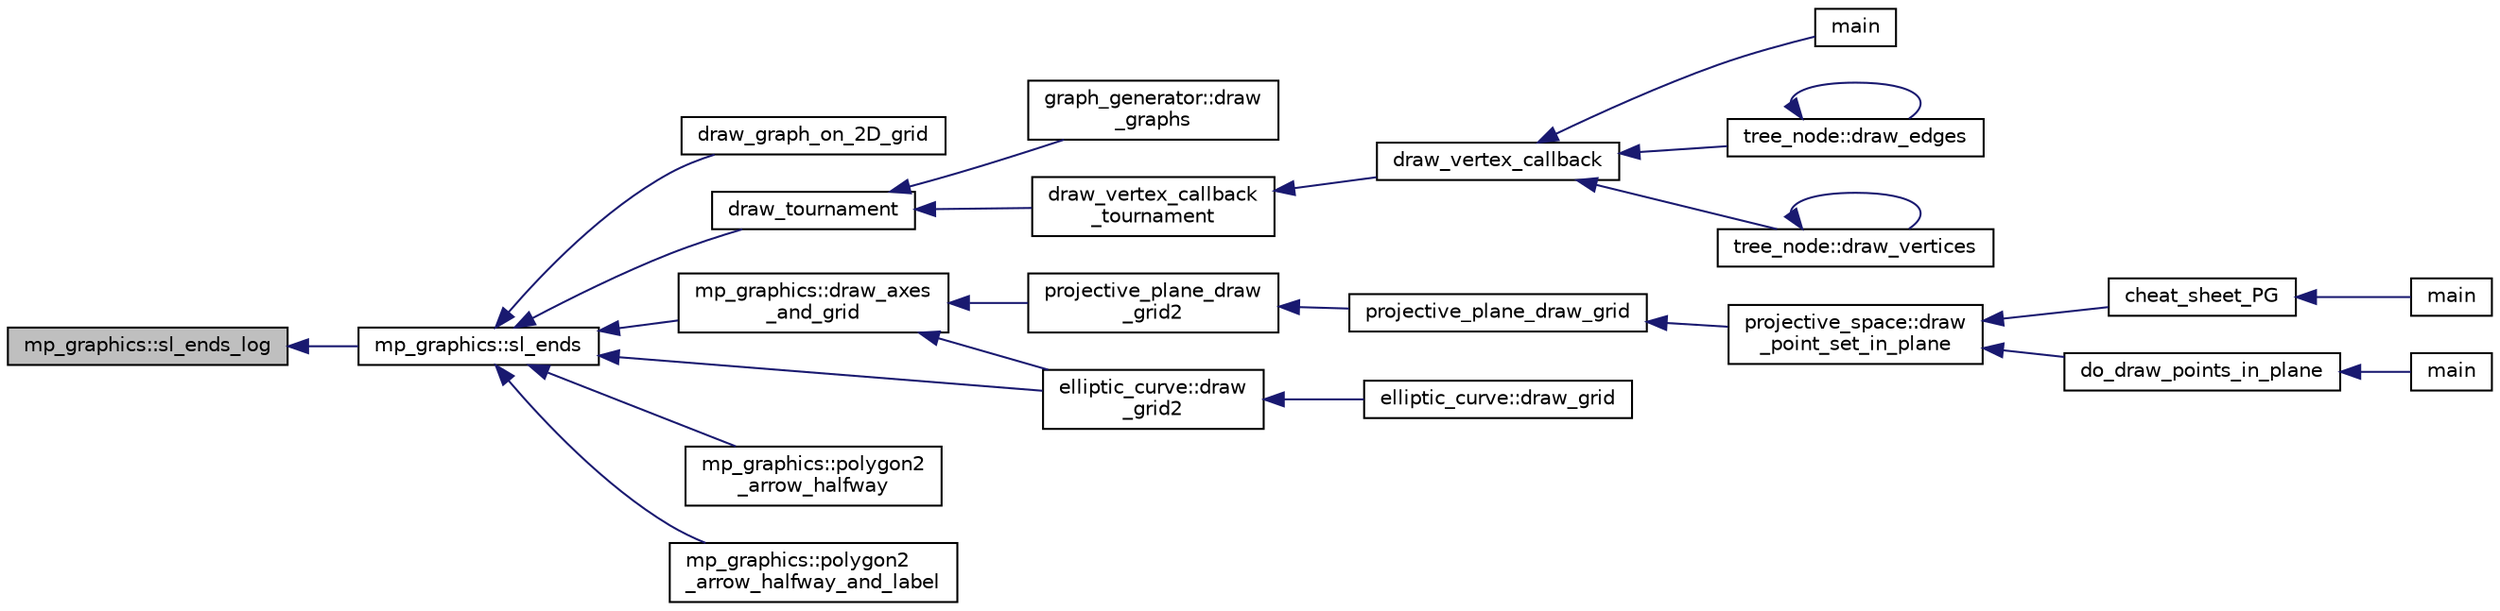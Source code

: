 digraph "mp_graphics::sl_ends_log"
{
  edge [fontname="Helvetica",fontsize="10",labelfontname="Helvetica",labelfontsize="10"];
  node [fontname="Helvetica",fontsize="10",shape=record];
  rankdir="LR";
  Node7097 [label="mp_graphics::sl_ends_log",height=0.2,width=0.4,color="black", fillcolor="grey75", style="filled", fontcolor="black"];
  Node7097 -> Node7098 [dir="back",color="midnightblue",fontsize="10",style="solid",fontname="Helvetica"];
  Node7098 [label="mp_graphics::sl_ends",height=0.2,width=0.4,color="black", fillcolor="white", style="filled",URL="$da/d2c/classmp__graphics.html#a555d8a360035bd043aedba1563107551"];
  Node7098 -> Node7099 [dir="back",color="midnightblue",fontsize="10",style="solid",fontname="Helvetica"];
  Node7099 [label="draw_graph_on_2D_grid",height=0.2,width=0.4,color="black", fillcolor="white", style="filled",URL="$d7/d04/graphics_8h.html#af1fb7eed73ca4b08ce41329c6b843f6b"];
  Node7098 -> Node7100 [dir="back",color="midnightblue",fontsize="10",style="solid",fontname="Helvetica"];
  Node7100 [label="draw_tournament",height=0.2,width=0.4,color="black", fillcolor="white", style="filled",URL="$d7/d04/graphics_8h.html#abdcf81159ed67c2b19501ea77dbbf6c9"];
  Node7100 -> Node7101 [dir="back",color="midnightblue",fontsize="10",style="solid",fontname="Helvetica"];
  Node7101 [label="graph_generator::draw\l_graphs",height=0.2,width=0.4,color="black", fillcolor="white", style="filled",URL="$d9/d91/classgraph__generator.html#aa07ad014571c0dbd09b93ccb99eb648e"];
  Node7100 -> Node7102 [dir="back",color="midnightblue",fontsize="10",style="solid",fontname="Helvetica"];
  Node7102 [label="draw_vertex_callback\l_tournament",height=0.2,width=0.4,color="black", fillcolor="white", style="filled",URL="$da/d62/layered__graph__main_8_c.html#abbe547a03d8b114e3e28cc9b31a00e2c"];
  Node7102 -> Node7103 [dir="back",color="midnightblue",fontsize="10",style="solid",fontname="Helvetica"];
  Node7103 [label="draw_vertex_callback",height=0.2,width=0.4,color="black", fillcolor="white", style="filled",URL="$da/d62/layered__graph__main_8_c.html#a12172e73c4ca6e742bcac2a0f48e3247"];
  Node7103 -> Node7104 [dir="back",color="midnightblue",fontsize="10",style="solid",fontname="Helvetica"];
  Node7104 [label="main",height=0.2,width=0.4,color="black", fillcolor="white", style="filled",URL="$da/d62/layered__graph__main_8_c.html#a217dbf8b442f20279ea00b898af96f52"];
  Node7103 -> Node7105 [dir="back",color="midnightblue",fontsize="10",style="solid",fontname="Helvetica"];
  Node7105 [label="tree_node::draw_edges",height=0.2,width=0.4,color="black", fillcolor="white", style="filled",URL="$df/dbf/classtree__node.html#a7ccbb586fde19d382c05065d80501eca"];
  Node7105 -> Node7105 [dir="back",color="midnightblue",fontsize="10",style="solid",fontname="Helvetica"];
  Node7103 -> Node7106 [dir="back",color="midnightblue",fontsize="10",style="solid",fontname="Helvetica"];
  Node7106 [label="tree_node::draw_vertices",height=0.2,width=0.4,color="black", fillcolor="white", style="filled",URL="$df/dbf/classtree__node.html#a8eaf9ec1be67f5e8110b8b38fbe8a7ab"];
  Node7106 -> Node7106 [dir="back",color="midnightblue",fontsize="10",style="solid",fontname="Helvetica"];
  Node7098 -> Node7107 [dir="back",color="midnightblue",fontsize="10",style="solid",fontname="Helvetica"];
  Node7107 [label="mp_graphics::draw_axes\l_and_grid",height=0.2,width=0.4,color="black", fillcolor="white", style="filled",URL="$da/d2c/classmp__graphics.html#a50758b934912d486ff6e5fcbef74a1d0"];
  Node7107 -> Node7108 [dir="back",color="midnightblue",fontsize="10",style="solid",fontname="Helvetica"];
  Node7108 [label="projective_plane_draw\l_grid2",height=0.2,width=0.4,color="black", fillcolor="white", style="filled",URL="$de/dea/plot_8_c.html#ab39804332acaaaaa6c7f3fd56ac914b3"];
  Node7108 -> Node7109 [dir="back",color="midnightblue",fontsize="10",style="solid",fontname="Helvetica"];
  Node7109 [label="projective_plane_draw_grid",height=0.2,width=0.4,color="black", fillcolor="white", style="filled",URL="$de/dea/plot_8_c.html#a40dac96f82a9acafbf7d017f601b9880"];
  Node7109 -> Node7110 [dir="back",color="midnightblue",fontsize="10",style="solid",fontname="Helvetica"];
  Node7110 [label="projective_space::draw\l_point_set_in_plane",height=0.2,width=0.4,color="black", fillcolor="white", style="filled",URL="$d2/d17/classprojective__space.html#af7dec07dbcf71124f145629e719454f0"];
  Node7110 -> Node7111 [dir="back",color="midnightblue",fontsize="10",style="solid",fontname="Helvetica"];
  Node7111 [label="cheat_sheet_PG",height=0.2,width=0.4,color="black", fillcolor="white", style="filled",URL="$d6/dd8/cheat__sheet___p_g_8_c.html#a11692793a59b9f0d2f21395f5609783d"];
  Node7111 -> Node7112 [dir="back",color="midnightblue",fontsize="10",style="solid",fontname="Helvetica"];
  Node7112 [label="main",height=0.2,width=0.4,color="black", fillcolor="white", style="filled",URL="$d6/dd8/cheat__sheet___p_g_8_c.html#a3c04138a5bfe5d72780bb7e82a18e627"];
  Node7110 -> Node7113 [dir="back",color="midnightblue",fontsize="10",style="solid",fontname="Helvetica"];
  Node7113 [label="do_draw_points_in_plane",height=0.2,width=0.4,color="black", fillcolor="white", style="filled",URL="$d4/d67/geometry_8h.html#ac24aca1e4d3ad6e569b36c65c94dcaad"];
  Node7113 -> Node7114 [dir="back",color="midnightblue",fontsize="10",style="solid",fontname="Helvetica"];
  Node7114 [label="main",height=0.2,width=0.4,color="black", fillcolor="white", style="filled",URL="$d0/d2f/process_8_c.html#a3c04138a5bfe5d72780bb7e82a18e627"];
  Node7107 -> Node7115 [dir="back",color="midnightblue",fontsize="10",style="solid",fontname="Helvetica"];
  Node7115 [label="elliptic_curve::draw\l_grid2",height=0.2,width=0.4,color="black", fillcolor="white", style="filled",URL="$d3/dea/classelliptic__curve.html#a20f858541aed9bfaabdf69b10f18cdbe"];
  Node7115 -> Node7116 [dir="back",color="midnightblue",fontsize="10",style="solid",fontname="Helvetica"];
  Node7116 [label="elliptic_curve::draw_grid",height=0.2,width=0.4,color="black", fillcolor="white", style="filled",URL="$d3/dea/classelliptic__curve.html#afa9d40e1a626257ad802bdb5a157ad0a"];
  Node7098 -> Node7117 [dir="back",color="midnightblue",fontsize="10",style="solid",fontname="Helvetica"];
  Node7117 [label="mp_graphics::polygon2\l_arrow_halfway",height=0.2,width=0.4,color="black", fillcolor="white", style="filled",URL="$da/d2c/classmp__graphics.html#a32863a10f2e01e8d3433cb960d540126"];
  Node7098 -> Node7118 [dir="back",color="midnightblue",fontsize="10",style="solid",fontname="Helvetica"];
  Node7118 [label="mp_graphics::polygon2\l_arrow_halfway_and_label",height=0.2,width=0.4,color="black", fillcolor="white", style="filled",URL="$da/d2c/classmp__graphics.html#a4f93744250eba12fc348a379f678ea22"];
  Node7098 -> Node7115 [dir="back",color="midnightblue",fontsize="10",style="solid",fontname="Helvetica"];
}
